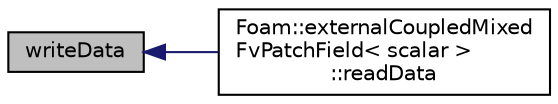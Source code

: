 digraph "writeData"
{
  bgcolor="transparent";
  edge [fontname="Helvetica",fontsize="10",labelfontname="Helvetica",labelfontsize="10"];
  node [fontname="Helvetica",fontsize="10",shape=record];
  rankdir="LR";
  Node20 [label="writeData",height=0.2,width=0.4,color="black", fillcolor="grey75", style="filled", fontcolor="black"];
  Node20 -> Node21 [dir="back",color="midnightblue",fontsize="10",style="solid",fontname="Helvetica"];
  Node21 [label="Foam::externalCoupledMixed\lFvPatchField\< scalar \>\l::readData",height=0.2,width=0.4,color="black",URL="$a22877.html#ac8359e8bcf6353236b55efd985a8796b",tooltip="Read data from external source. "];
}
